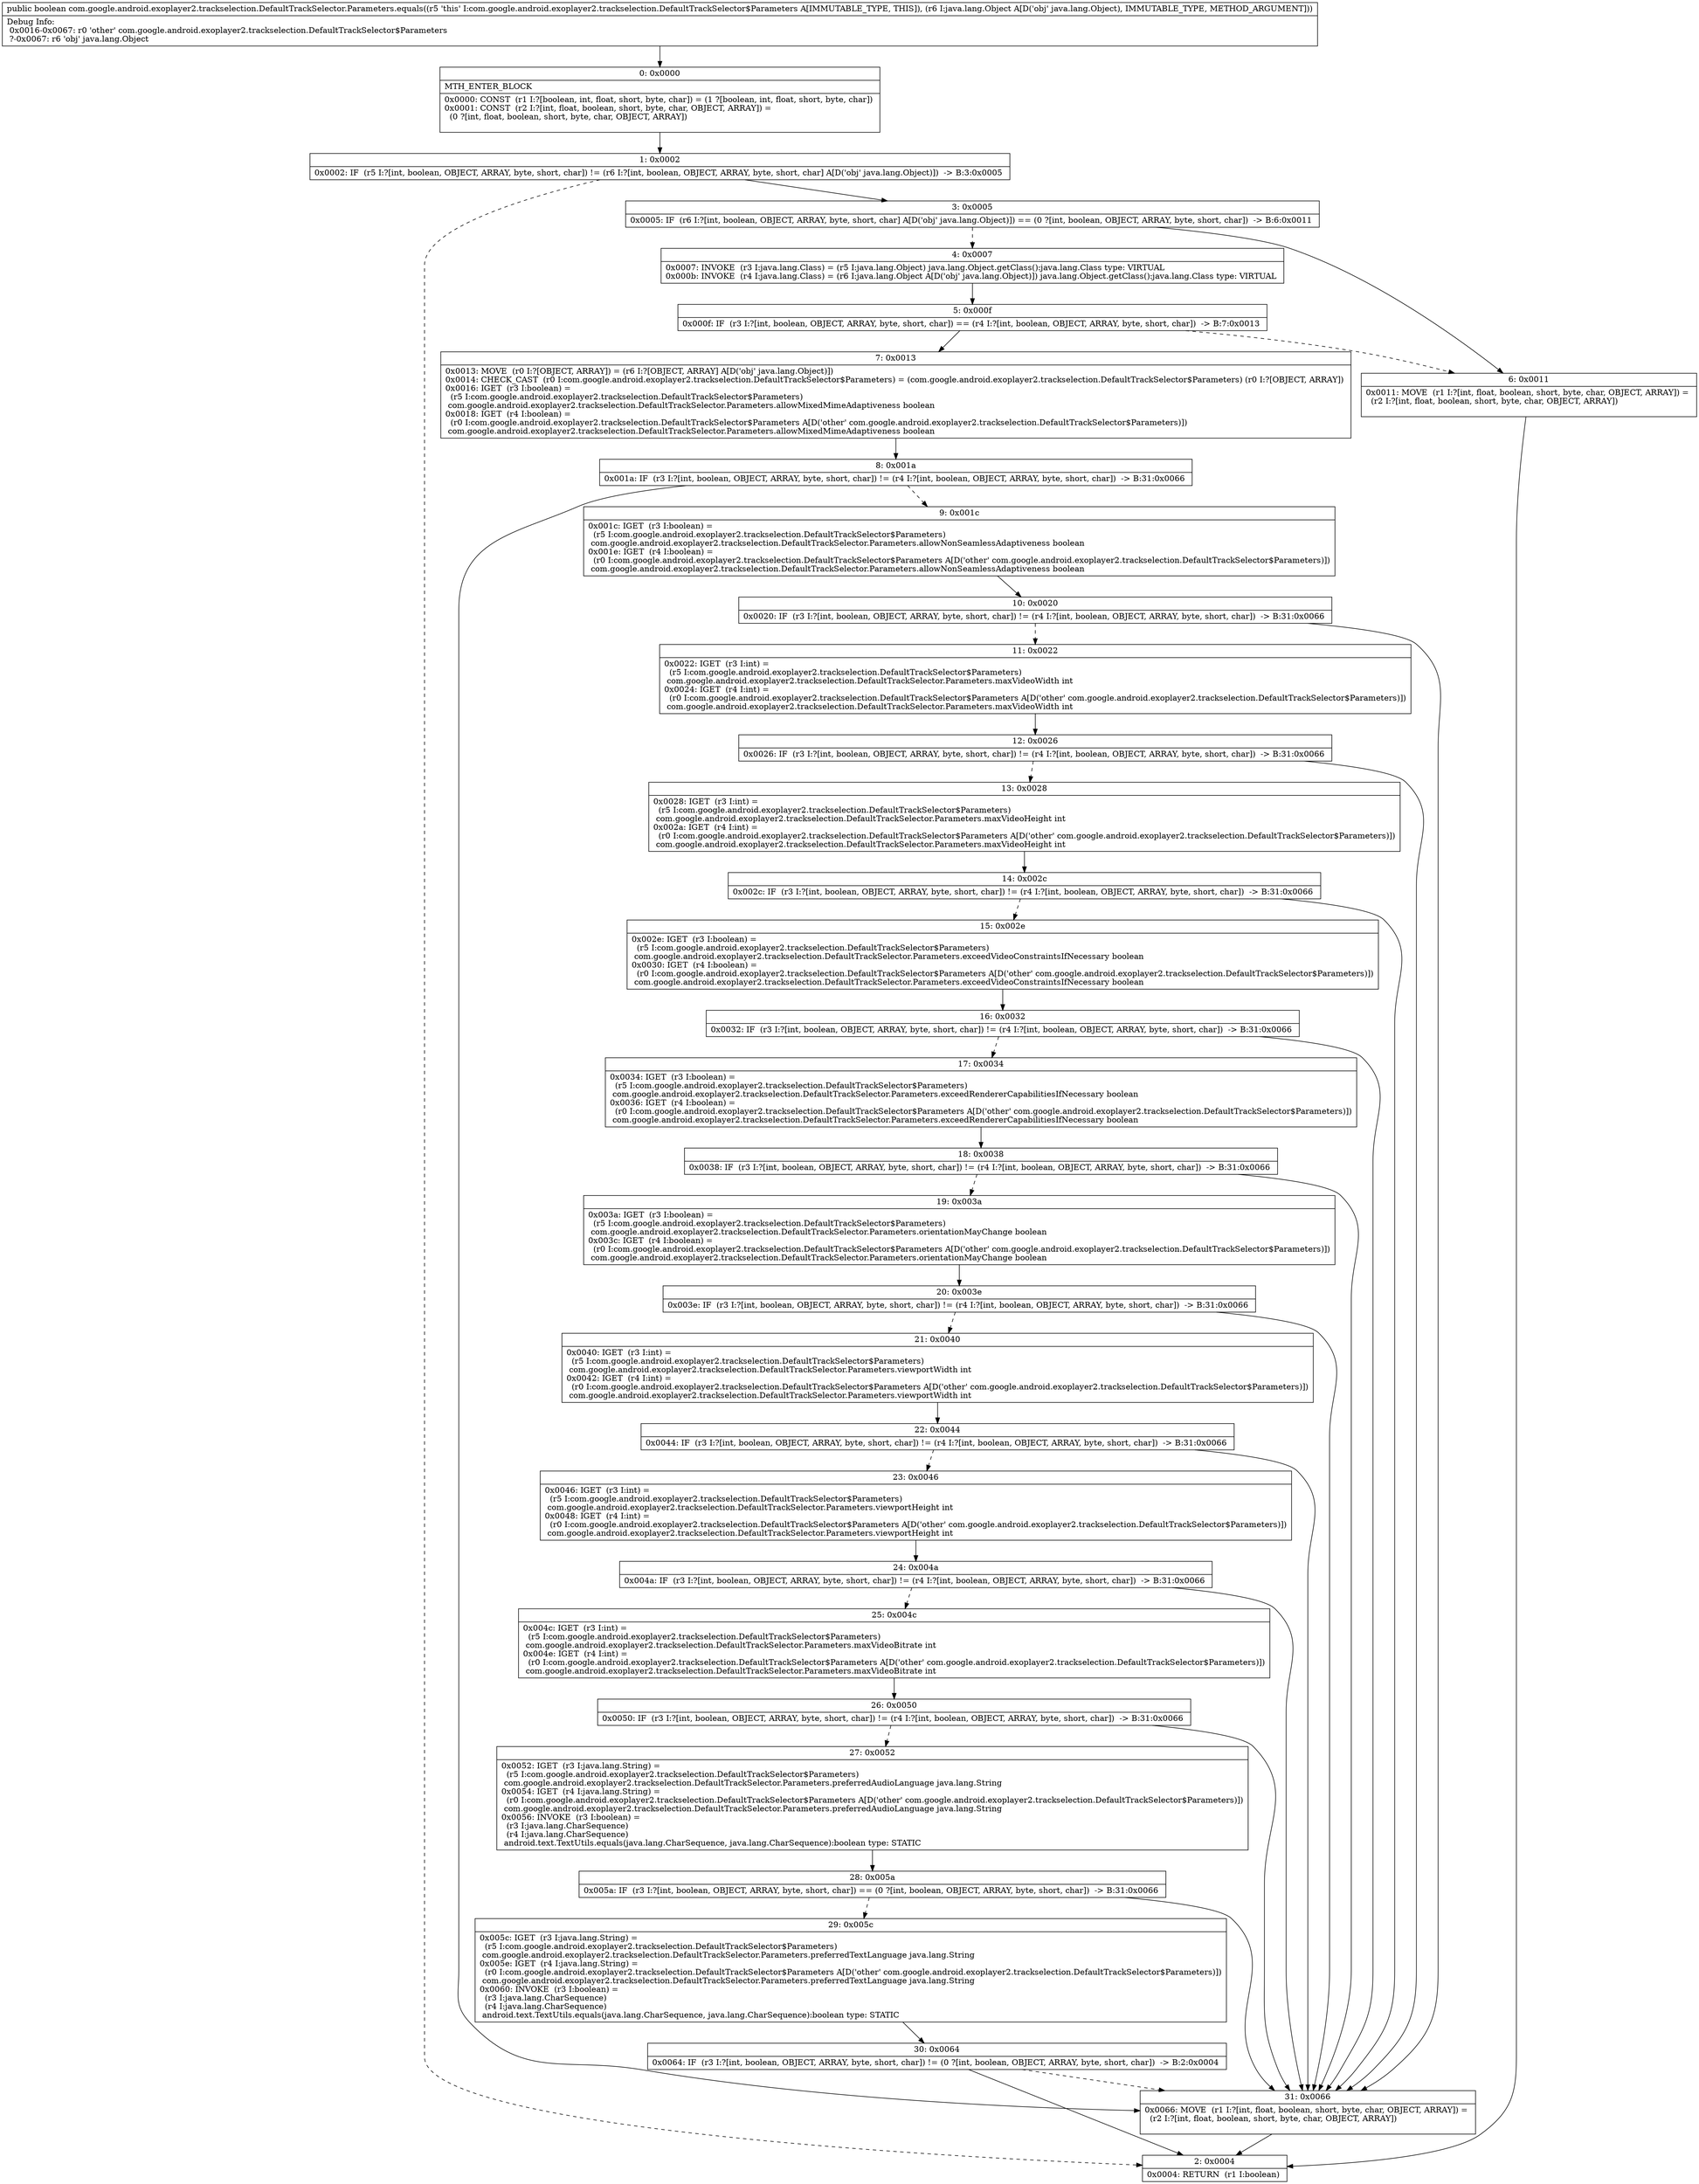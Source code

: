 digraph "CFG forcom.google.android.exoplayer2.trackselection.DefaultTrackSelector.Parameters.equals(Ljava\/lang\/Object;)Z" {
Node_0 [shape=record,label="{0\:\ 0x0000|MTH_ENTER_BLOCK\l|0x0000: CONST  (r1 I:?[boolean, int, float, short, byte, char]) = (1 ?[boolean, int, float, short, byte, char]) \l0x0001: CONST  (r2 I:?[int, float, boolean, short, byte, char, OBJECT, ARRAY]) = \l  (0 ?[int, float, boolean, short, byte, char, OBJECT, ARRAY])\l \l}"];
Node_1 [shape=record,label="{1\:\ 0x0002|0x0002: IF  (r5 I:?[int, boolean, OBJECT, ARRAY, byte, short, char]) != (r6 I:?[int, boolean, OBJECT, ARRAY, byte, short, char] A[D('obj' java.lang.Object)])  \-\> B:3:0x0005 \l}"];
Node_2 [shape=record,label="{2\:\ 0x0004|0x0004: RETURN  (r1 I:boolean) \l}"];
Node_3 [shape=record,label="{3\:\ 0x0005|0x0005: IF  (r6 I:?[int, boolean, OBJECT, ARRAY, byte, short, char] A[D('obj' java.lang.Object)]) == (0 ?[int, boolean, OBJECT, ARRAY, byte, short, char])  \-\> B:6:0x0011 \l}"];
Node_4 [shape=record,label="{4\:\ 0x0007|0x0007: INVOKE  (r3 I:java.lang.Class) = (r5 I:java.lang.Object) java.lang.Object.getClass():java.lang.Class type: VIRTUAL \l0x000b: INVOKE  (r4 I:java.lang.Class) = (r6 I:java.lang.Object A[D('obj' java.lang.Object)]) java.lang.Object.getClass():java.lang.Class type: VIRTUAL \l}"];
Node_5 [shape=record,label="{5\:\ 0x000f|0x000f: IF  (r3 I:?[int, boolean, OBJECT, ARRAY, byte, short, char]) == (r4 I:?[int, boolean, OBJECT, ARRAY, byte, short, char])  \-\> B:7:0x0013 \l}"];
Node_6 [shape=record,label="{6\:\ 0x0011|0x0011: MOVE  (r1 I:?[int, float, boolean, short, byte, char, OBJECT, ARRAY]) = \l  (r2 I:?[int, float, boolean, short, byte, char, OBJECT, ARRAY])\l \l}"];
Node_7 [shape=record,label="{7\:\ 0x0013|0x0013: MOVE  (r0 I:?[OBJECT, ARRAY]) = (r6 I:?[OBJECT, ARRAY] A[D('obj' java.lang.Object)]) \l0x0014: CHECK_CAST  (r0 I:com.google.android.exoplayer2.trackselection.DefaultTrackSelector$Parameters) = (com.google.android.exoplayer2.trackselection.DefaultTrackSelector$Parameters) (r0 I:?[OBJECT, ARRAY]) \l0x0016: IGET  (r3 I:boolean) = \l  (r5 I:com.google.android.exoplayer2.trackselection.DefaultTrackSelector$Parameters)\l com.google.android.exoplayer2.trackselection.DefaultTrackSelector.Parameters.allowMixedMimeAdaptiveness boolean \l0x0018: IGET  (r4 I:boolean) = \l  (r0 I:com.google.android.exoplayer2.trackselection.DefaultTrackSelector$Parameters A[D('other' com.google.android.exoplayer2.trackselection.DefaultTrackSelector$Parameters)])\l com.google.android.exoplayer2.trackselection.DefaultTrackSelector.Parameters.allowMixedMimeAdaptiveness boolean \l}"];
Node_8 [shape=record,label="{8\:\ 0x001a|0x001a: IF  (r3 I:?[int, boolean, OBJECT, ARRAY, byte, short, char]) != (r4 I:?[int, boolean, OBJECT, ARRAY, byte, short, char])  \-\> B:31:0x0066 \l}"];
Node_9 [shape=record,label="{9\:\ 0x001c|0x001c: IGET  (r3 I:boolean) = \l  (r5 I:com.google.android.exoplayer2.trackselection.DefaultTrackSelector$Parameters)\l com.google.android.exoplayer2.trackselection.DefaultTrackSelector.Parameters.allowNonSeamlessAdaptiveness boolean \l0x001e: IGET  (r4 I:boolean) = \l  (r0 I:com.google.android.exoplayer2.trackselection.DefaultTrackSelector$Parameters A[D('other' com.google.android.exoplayer2.trackselection.DefaultTrackSelector$Parameters)])\l com.google.android.exoplayer2.trackselection.DefaultTrackSelector.Parameters.allowNonSeamlessAdaptiveness boolean \l}"];
Node_10 [shape=record,label="{10\:\ 0x0020|0x0020: IF  (r3 I:?[int, boolean, OBJECT, ARRAY, byte, short, char]) != (r4 I:?[int, boolean, OBJECT, ARRAY, byte, short, char])  \-\> B:31:0x0066 \l}"];
Node_11 [shape=record,label="{11\:\ 0x0022|0x0022: IGET  (r3 I:int) = \l  (r5 I:com.google.android.exoplayer2.trackselection.DefaultTrackSelector$Parameters)\l com.google.android.exoplayer2.trackselection.DefaultTrackSelector.Parameters.maxVideoWidth int \l0x0024: IGET  (r4 I:int) = \l  (r0 I:com.google.android.exoplayer2.trackselection.DefaultTrackSelector$Parameters A[D('other' com.google.android.exoplayer2.trackselection.DefaultTrackSelector$Parameters)])\l com.google.android.exoplayer2.trackselection.DefaultTrackSelector.Parameters.maxVideoWidth int \l}"];
Node_12 [shape=record,label="{12\:\ 0x0026|0x0026: IF  (r3 I:?[int, boolean, OBJECT, ARRAY, byte, short, char]) != (r4 I:?[int, boolean, OBJECT, ARRAY, byte, short, char])  \-\> B:31:0x0066 \l}"];
Node_13 [shape=record,label="{13\:\ 0x0028|0x0028: IGET  (r3 I:int) = \l  (r5 I:com.google.android.exoplayer2.trackselection.DefaultTrackSelector$Parameters)\l com.google.android.exoplayer2.trackselection.DefaultTrackSelector.Parameters.maxVideoHeight int \l0x002a: IGET  (r4 I:int) = \l  (r0 I:com.google.android.exoplayer2.trackselection.DefaultTrackSelector$Parameters A[D('other' com.google.android.exoplayer2.trackselection.DefaultTrackSelector$Parameters)])\l com.google.android.exoplayer2.trackselection.DefaultTrackSelector.Parameters.maxVideoHeight int \l}"];
Node_14 [shape=record,label="{14\:\ 0x002c|0x002c: IF  (r3 I:?[int, boolean, OBJECT, ARRAY, byte, short, char]) != (r4 I:?[int, boolean, OBJECT, ARRAY, byte, short, char])  \-\> B:31:0x0066 \l}"];
Node_15 [shape=record,label="{15\:\ 0x002e|0x002e: IGET  (r3 I:boolean) = \l  (r5 I:com.google.android.exoplayer2.trackselection.DefaultTrackSelector$Parameters)\l com.google.android.exoplayer2.trackselection.DefaultTrackSelector.Parameters.exceedVideoConstraintsIfNecessary boolean \l0x0030: IGET  (r4 I:boolean) = \l  (r0 I:com.google.android.exoplayer2.trackselection.DefaultTrackSelector$Parameters A[D('other' com.google.android.exoplayer2.trackselection.DefaultTrackSelector$Parameters)])\l com.google.android.exoplayer2.trackselection.DefaultTrackSelector.Parameters.exceedVideoConstraintsIfNecessary boolean \l}"];
Node_16 [shape=record,label="{16\:\ 0x0032|0x0032: IF  (r3 I:?[int, boolean, OBJECT, ARRAY, byte, short, char]) != (r4 I:?[int, boolean, OBJECT, ARRAY, byte, short, char])  \-\> B:31:0x0066 \l}"];
Node_17 [shape=record,label="{17\:\ 0x0034|0x0034: IGET  (r3 I:boolean) = \l  (r5 I:com.google.android.exoplayer2.trackselection.DefaultTrackSelector$Parameters)\l com.google.android.exoplayer2.trackselection.DefaultTrackSelector.Parameters.exceedRendererCapabilitiesIfNecessary boolean \l0x0036: IGET  (r4 I:boolean) = \l  (r0 I:com.google.android.exoplayer2.trackselection.DefaultTrackSelector$Parameters A[D('other' com.google.android.exoplayer2.trackselection.DefaultTrackSelector$Parameters)])\l com.google.android.exoplayer2.trackselection.DefaultTrackSelector.Parameters.exceedRendererCapabilitiesIfNecessary boolean \l}"];
Node_18 [shape=record,label="{18\:\ 0x0038|0x0038: IF  (r3 I:?[int, boolean, OBJECT, ARRAY, byte, short, char]) != (r4 I:?[int, boolean, OBJECT, ARRAY, byte, short, char])  \-\> B:31:0x0066 \l}"];
Node_19 [shape=record,label="{19\:\ 0x003a|0x003a: IGET  (r3 I:boolean) = \l  (r5 I:com.google.android.exoplayer2.trackselection.DefaultTrackSelector$Parameters)\l com.google.android.exoplayer2.trackselection.DefaultTrackSelector.Parameters.orientationMayChange boolean \l0x003c: IGET  (r4 I:boolean) = \l  (r0 I:com.google.android.exoplayer2.trackselection.DefaultTrackSelector$Parameters A[D('other' com.google.android.exoplayer2.trackselection.DefaultTrackSelector$Parameters)])\l com.google.android.exoplayer2.trackselection.DefaultTrackSelector.Parameters.orientationMayChange boolean \l}"];
Node_20 [shape=record,label="{20\:\ 0x003e|0x003e: IF  (r3 I:?[int, boolean, OBJECT, ARRAY, byte, short, char]) != (r4 I:?[int, boolean, OBJECT, ARRAY, byte, short, char])  \-\> B:31:0x0066 \l}"];
Node_21 [shape=record,label="{21\:\ 0x0040|0x0040: IGET  (r3 I:int) = \l  (r5 I:com.google.android.exoplayer2.trackselection.DefaultTrackSelector$Parameters)\l com.google.android.exoplayer2.trackselection.DefaultTrackSelector.Parameters.viewportWidth int \l0x0042: IGET  (r4 I:int) = \l  (r0 I:com.google.android.exoplayer2.trackselection.DefaultTrackSelector$Parameters A[D('other' com.google.android.exoplayer2.trackselection.DefaultTrackSelector$Parameters)])\l com.google.android.exoplayer2.trackselection.DefaultTrackSelector.Parameters.viewportWidth int \l}"];
Node_22 [shape=record,label="{22\:\ 0x0044|0x0044: IF  (r3 I:?[int, boolean, OBJECT, ARRAY, byte, short, char]) != (r4 I:?[int, boolean, OBJECT, ARRAY, byte, short, char])  \-\> B:31:0x0066 \l}"];
Node_23 [shape=record,label="{23\:\ 0x0046|0x0046: IGET  (r3 I:int) = \l  (r5 I:com.google.android.exoplayer2.trackselection.DefaultTrackSelector$Parameters)\l com.google.android.exoplayer2.trackselection.DefaultTrackSelector.Parameters.viewportHeight int \l0x0048: IGET  (r4 I:int) = \l  (r0 I:com.google.android.exoplayer2.trackselection.DefaultTrackSelector$Parameters A[D('other' com.google.android.exoplayer2.trackselection.DefaultTrackSelector$Parameters)])\l com.google.android.exoplayer2.trackselection.DefaultTrackSelector.Parameters.viewportHeight int \l}"];
Node_24 [shape=record,label="{24\:\ 0x004a|0x004a: IF  (r3 I:?[int, boolean, OBJECT, ARRAY, byte, short, char]) != (r4 I:?[int, boolean, OBJECT, ARRAY, byte, short, char])  \-\> B:31:0x0066 \l}"];
Node_25 [shape=record,label="{25\:\ 0x004c|0x004c: IGET  (r3 I:int) = \l  (r5 I:com.google.android.exoplayer2.trackselection.DefaultTrackSelector$Parameters)\l com.google.android.exoplayer2.trackselection.DefaultTrackSelector.Parameters.maxVideoBitrate int \l0x004e: IGET  (r4 I:int) = \l  (r0 I:com.google.android.exoplayer2.trackselection.DefaultTrackSelector$Parameters A[D('other' com.google.android.exoplayer2.trackselection.DefaultTrackSelector$Parameters)])\l com.google.android.exoplayer2.trackselection.DefaultTrackSelector.Parameters.maxVideoBitrate int \l}"];
Node_26 [shape=record,label="{26\:\ 0x0050|0x0050: IF  (r3 I:?[int, boolean, OBJECT, ARRAY, byte, short, char]) != (r4 I:?[int, boolean, OBJECT, ARRAY, byte, short, char])  \-\> B:31:0x0066 \l}"];
Node_27 [shape=record,label="{27\:\ 0x0052|0x0052: IGET  (r3 I:java.lang.String) = \l  (r5 I:com.google.android.exoplayer2.trackselection.DefaultTrackSelector$Parameters)\l com.google.android.exoplayer2.trackselection.DefaultTrackSelector.Parameters.preferredAudioLanguage java.lang.String \l0x0054: IGET  (r4 I:java.lang.String) = \l  (r0 I:com.google.android.exoplayer2.trackselection.DefaultTrackSelector$Parameters A[D('other' com.google.android.exoplayer2.trackselection.DefaultTrackSelector$Parameters)])\l com.google.android.exoplayer2.trackselection.DefaultTrackSelector.Parameters.preferredAudioLanguage java.lang.String \l0x0056: INVOKE  (r3 I:boolean) = \l  (r3 I:java.lang.CharSequence)\l  (r4 I:java.lang.CharSequence)\l android.text.TextUtils.equals(java.lang.CharSequence, java.lang.CharSequence):boolean type: STATIC \l}"];
Node_28 [shape=record,label="{28\:\ 0x005a|0x005a: IF  (r3 I:?[int, boolean, OBJECT, ARRAY, byte, short, char]) == (0 ?[int, boolean, OBJECT, ARRAY, byte, short, char])  \-\> B:31:0x0066 \l}"];
Node_29 [shape=record,label="{29\:\ 0x005c|0x005c: IGET  (r3 I:java.lang.String) = \l  (r5 I:com.google.android.exoplayer2.trackselection.DefaultTrackSelector$Parameters)\l com.google.android.exoplayer2.trackselection.DefaultTrackSelector.Parameters.preferredTextLanguage java.lang.String \l0x005e: IGET  (r4 I:java.lang.String) = \l  (r0 I:com.google.android.exoplayer2.trackselection.DefaultTrackSelector$Parameters A[D('other' com.google.android.exoplayer2.trackselection.DefaultTrackSelector$Parameters)])\l com.google.android.exoplayer2.trackselection.DefaultTrackSelector.Parameters.preferredTextLanguage java.lang.String \l0x0060: INVOKE  (r3 I:boolean) = \l  (r3 I:java.lang.CharSequence)\l  (r4 I:java.lang.CharSequence)\l android.text.TextUtils.equals(java.lang.CharSequence, java.lang.CharSequence):boolean type: STATIC \l}"];
Node_30 [shape=record,label="{30\:\ 0x0064|0x0064: IF  (r3 I:?[int, boolean, OBJECT, ARRAY, byte, short, char]) != (0 ?[int, boolean, OBJECT, ARRAY, byte, short, char])  \-\> B:2:0x0004 \l}"];
Node_31 [shape=record,label="{31\:\ 0x0066|0x0066: MOVE  (r1 I:?[int, float, boolean, short, byte, char, OBJECT, ARRAY]) = \l  (r2 I:?[int, float, boolean, short, byte, char, OBJECT, ARRAY])\l \l}"];
MethodNode[shape=record,label="{public boolean com.google.android.exoplayer2.trackselection.DefaultTrackSelector.Parameters.equals((r5 'this' I:com.google.android.exoplayer2.trackselection.DefaultTrackSelector$Parameters A[IMMUTABLE_TYPE, THIS]), (r6 I:java.lang.Object A[D('obj' java.lang.Object), IMMUTABLE_TYPE, METHOD_ARGUMENT]))  | Debug Info:\l  0x0016\-0x0067: r0 'other' com.google.android.exoplayer2.trackselection.DefaultTrackSelector$Parameters\l  ?\-0x0067: r6 'obj' java.lang.Object\l}"];
MethodNode -> Node_0;
Node_0 -> Node_1;
Node_1 -> Node_2[style=dashed];
Node_1 -> Node_3;
Node_3 -> Node_4[style=dashed];
Node_3 -> Node_6;
Node_4 -> Node_5;
Node_5 -> Node_6[style=dashed];
Node_5 -> Node_7;
Node_6 -> Node_2;
Node_7 -> Node_8;
Node_8 -> Node_9[style=dashed];
Node_8 -> Node_31;
Node_9 -> Node_10;
Node_10 -> Node_11[style=dashed];
Node_10 -> Node_31;
Node_11 -> Node_12;
Node_12 -> Node_13[style=dashed];
Node_12 -> Node_31;
Node_13 -> Node_14;
Node_14 -> Node_15[style=dashed];
Node_14 -> Node_31;
Node_15 -> Node_16;
Node_16 -> Node_17[style=dashed];
Node_16 -> Node_31;
Node_17 -> Node_18;
Node_18 -> Node_19[style=dashed];
Node_18 -> Node_31;
Node_19 -> Node_20;
Node_20 -> Node_21[style=dashed];
Node_20 -> Node_31;
Node_21 -> Node_22;
Node_22 -> Node_23[style=dashed];
Node_22 -> Node_31;
Node_23 -> Node_24;
Node_24 -> Node_25[style=dashed];
Node_24 -> Node_31;
Node_25 -> Node_26;
Node_26 -> Node_27[style=dashed];
Node_26 -> Node_31;
Node_27 -> Node_28;
Node_28 -> Node_29[style=dashed];
Node_28 -> Node_31;
Node_29 -> Node_30;
Node_30 -> Node_2;
Node_30 -> Node_31[style=dashed];
Node_31 -> Node_2;
}

